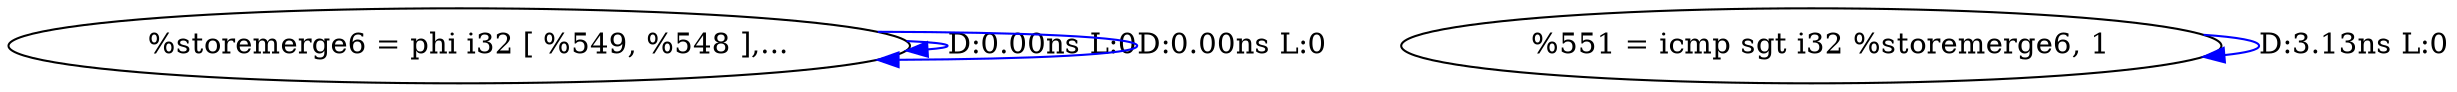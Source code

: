 digraph {
Node0x2d3a860[label="  %storemerge6 = phi i32 [ %549, %548 ],..."];
Node0x2d3a860 -> Node0x2d3a860[label="D:0.00ns L:0",color=blue];
Node0x2d3a860 -> Node0x2d3a860[label="D:0.00ns L:0",color=blue];
Node0x2d3aa20[label="  %551 = icmp sgt i32 %storemerge6, 1"];
Node0x2d3aa20 -> Node0x2d3aa20[label="D:3.13ns L:0",color=blue];
}
